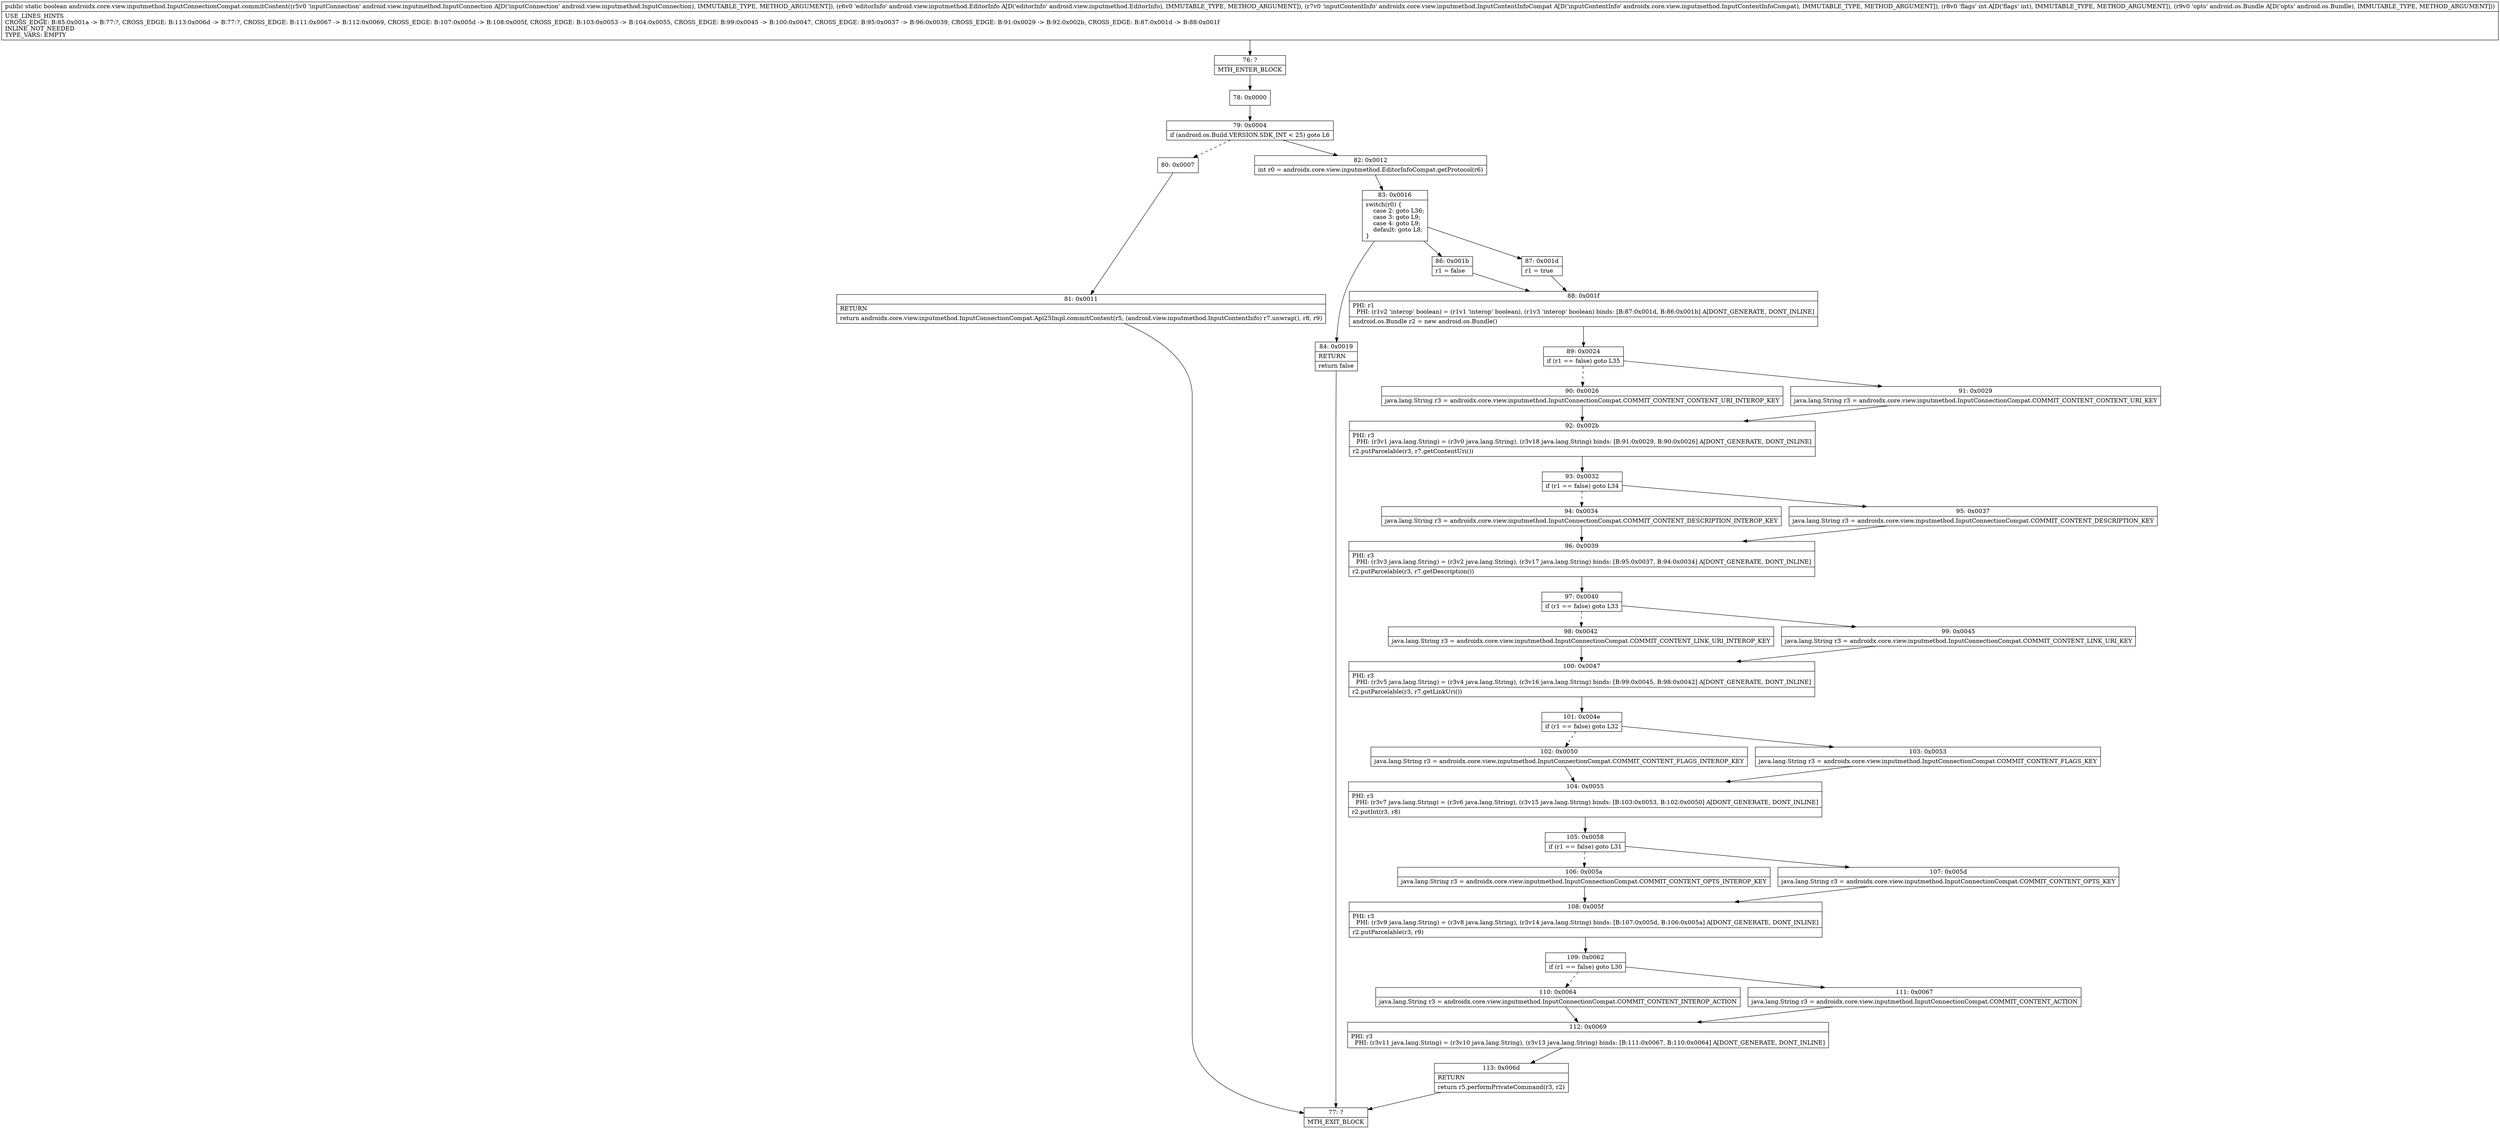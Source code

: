 digraph "CFG forandroidx.core.view.inputmethod.InputConnectionCompat.commitContent(Landroid\/view\/inputmethod\/InputConnection;Landroid\/view\/inputmethod\/EditorInfo;Landroidx\/core\/view\/inputmethod\/InputContentInfoCompat;ILandroid\/os\/Bundle;)Z" {
Node_76 [shape=record,label="{76\:\ ?|MTH_ENTER_BLOCK\l}"];
Node_78 [shape=record,label="{78\:\ 0x0000}"];
Node_79 [shape=record,label="{79\:\ 0x0004|if (android.os.Build.VERSION.SDK_INT \< 25) goto L6\l}"];
Node_80 [shape=record,label="{80\:\ 0x0007}"];
Node_81 [shape=record,label="{81\:\ 0x0011|RETURN\l|return androidx.core.view.inputmethod.InputConnectionCompat.Api25Impl.commitContent(r5, (android.view.inputmethod.InputContentInfo) r7.unwrap(), r8, r9)\l}"];
Node_77 [shape=record,label="{77\:\ ?|MTH_EXIT_BLOCK\l}"];
Node_82 [shape=record,label="{82\:\ 0x0012|int r0 = androidx.core.view.inputmethod.EditorInfoCompat.getProtocol(r6)\l}"];
Node_83 [shape=record,label="{83\:\ 0x0016|switch(r0) \{\l    case 2: goto L36;\l    case 3: goto L9;\l    case 4: goto L9;\l    default: goto L8;\l\}\l}"];
Node_84 [shape=record,label="{84\:\ 0x0019|RETURN\l|return false\l}"];
Node_86 [shape=record,label="{86\:\ 0x001b|r1 = false\l}"];
Node_88 [shape=record,label="{88\:\ 0x001f|PHI: r1 \l  PHI: (r1v2 'interop' boolean) = (r1v1 'interop' boolean), (r1v3 'interop' boolean) binds: [B:87:0x001d, B:86:0x001b] A[DONT_GENERATE, DONT_INLINE]\l|android.os.Bundle r2 = new android.os.Bundle()\l}"];
Node_89 [shape=record,label="{89\:\ 0x0024|if (r1 == false) goto L35\l}"];
Node_90 [shape=record,label="{90\:\ 0x0026|java.lang.String r3 = androidx.core.view.inputmethod.InputConnectionCompat.COMMIT_CONTENT_CONTENT_URI_INTEROP_KEY\l}"];
Node_92 [shape=record,label="{92\:\ 0x002b|PHI: r3 \l  PHI: (r3v1 java.lang.String) = (r3v0 java.lang.String), (r3v18 java.lang.String) binds: [B:91:0x0029, B:90:0x0026] A[DONT_GENERATE, DONT_INLINE]\l|r2.putParcelable(r3, r7.getContentUri())\l}"];
Node_93 [shape=record,label="{93\:\ 0x0032|if (r1 == false) goto L34\l}"];
Node_94 [shape=record,label="{94\:\ 0x0034|java.lang.String r3 = androidx.core.view.inputmethod.InputConnectionCompat.COMMIT_CONTENT_DESCRIPTION_INTEROP_KEY\l}"];
Node_96 [shape=record,label="{96\:\ 0x0039|PHI: r3 \l  PHI: (r3v3 java.lang.String) = (r3v2 java.lang.String), (r3v17 java.lang.String) binds: [B:95:0x0037, B:94:0x0034] A[DONT_GENERATE, DONT_INLINE]\l|r2.putParcelable(r3, r7.getDescription())\l}"];
Node_97 [shape=record,label="{97\:\ 0x0040|if (r1 == false) goto L33\l}"];
Node_98 [shape=record,label="{98\:\ 0x0042|java.lang.String r3 = androidx.core.view.inputmethod.InputConnectionCompat.COMMIT_CONTENT_LINK_URI_INTEROP_KEY\l}"];
Node_100 [shape=record,label="{100\:\ 0x0047|PHI: r3 \l  PHI: (r3v5 java.lang.String) = (r3v4 java.lang.String), (r3v16 java.lang.String) binds: [B:99:0x0045, B:98:0x0042] A[DONT_GENERATE, DONT_INLINE]\l|r2.putParcelable(r3, r7.getLinkUri())\l}"];
Node_101 [shape=record,label="{101\:\ 0x004e|if (r1 == false) goto L32\l}"];
Node_102 [shape=record,label="{102\:\ 0x0050|java.lang.String r3 = androidx.core.view.inputmethod.InputConnectionCompat.COMMIT_CONTENT_FLAGS_INTEROP_KEY\l}"];
Node_104 [shape=record,label="{104\:\ 0x0055|PHI: r3 \l  PHI: (r3v7 java.lang.String) = (r3v6 java.lang.String), (r3v15 java.lang.String) binds: [B:103:0x0053, B:102:0x0050] A[DONT_GENERATE, DONT_INLINE]\l|r2.putInt(r3, r8)\l}"];
Node_105 [shape=record,label="{105\:\ 0x0058|if (r1 == false) goto L31\l}"];
Node_106 [shape=record,label="{106\:\ 0x005a|java.lang.String r3 = androidx.core.view.inputmethod.InputConnectionCompat.COMMIT_CONTENT_OPTS_INTEROP_KEY\l}"];
Node_108 [shape=record,label="{108\:\ 0x005f|PHI: r3 \l  PHI: (r3v9 java.lang.String) = (r3v8 java.lang.String), (r3v14 java.lang.String) binds: [B:107:0x005d, B:106:0x005a] A[DONT_GENERATE, DONT_INLINE]\l|r2.putParcelable(r3, r9)\l}"];
Node_109 [shape=record,label="{109\:\ 0x0062|if (r1 == false) goto L30\l}"];
Node_110 [shape=record,label="{110\:\ 0x0064|java.lang.String r3 = androidx.core.view.inputmethod.InputConnectionCompat.COMMIT_CONTENT_INTEROP_ACTION\l}"];
Node_112 [shape=record,label="{112\:\ 0x0069|PHI: r3 \l  PHI: (r3v11 java.lang.String) = (r3v10 java.lang.String), (r3v13 java.lang.String) binds: [B:111:0x0067, B:110:0x0064] A[DONT_GENERATE, DONT_INLINE]\l}"];
Node_113 [shape=record,label="{113\:\ 0x006d|RETURN\l|return r5.performPrivateCommand(r3, r2)\l}"];
Node_111 [shape=record,label="{111\:\ 0x0067|java.lang.String r3 = androidx.core.view.inputmethod.InputConnectionCompat.COMMIT_CONTENT_ACTION\l}"];
Node_107 [shape=record,label="{107\:\ 0x005d|java.lang.String r3 = androidx.core.view.inputmethod.InputConnectionCompat.COMMIT_CONTENT_OPTS_KEY\l}"];
Node_103 [shape=record,label="{103\:\ 0x0053|java.lang.String r3 = androidx.core.view.inputmethod.InputConnectionCompat.COMMIT_CONTENT_FLAGS_KEY\l}"];
Node_99 [shape=record,label="{99\:\ 0x0045|java.lang.String r3 = androidx.core.view.inputmethod.InputConnectionCompat.COMMIT_CONTENT_LINK_URI_KEY\l}"];
Node_95 [shape=record,label="{95\:\ 0x0037|java.lang.String r3 = androidx.core.view.inputmethod.InputConnectionCompat.COMMIT_CONTENT_DESCRIPTION_KEY\l}"];
Node_91 [shape=record,label="{91\:\ 0x0029|java.lang.String r3 = androidx.core.view.inputmethod.InputConnectionCompat.COMMIT_CONTENT_CONTENT_URI_KEY\l}"];
Node_87 [shape=record,label="{87\:\ 0x001d|r1 = true\l}"];
MethodNode[shape=record,label="{public static boolean androidx.core.view.inputmethod.InputConnectionCompat.commitContent((r5v0 'inputConnection' android.view.inputmethod.InputConnection A[D('inputConnection' android.view.inputmethod.InputConnection), IMMUTABLE_TYPE, METHOD_ARGUMENT]), (r6v0 'editorInfo' android.view.inputmethod.EditorInfo A[D('editorInfo' android.view.inputmethod.EditorInfo), IMMUTABLE_TYPE, METHOD_ARGUMENT]), (r7v0 'inputContentInfo' androidx.core.view.inputmethod.InputContentInfoCompat A[D('inputContentInfo' androidx.core.view.inputmethod.InputContentInfoCompat), IMMUTABLE_TYPE, METHOD_ARGUMENT]), (r8v0 'flags' int A[D('flags' int), IMMUTABLE_TYPE, METHOD_ARGUMENT]), (r9v0 'opts' android.os.Bundle A[D('opts' android.os.Bundle), IMMUTABLE_TYPE, METHOD_ARGUMENT]))  | USE_LINES_HINTS\lCROSS_EDGE: B:85:0x001a \-\> B:77:?, CROSS_EDGE: B:113:0x006d \-\> B:77:?, CROSS_EDGE: B:111:0x0067 \-\> B:112:0x0069, CROSS_EDGE: B:107:0x005d \-\> B:108:0x005f, CROSS_EDGE: B:103:0x0053 \-\> B:104:0x0055, CROSS_EDGE: B:99:0x0045 \-\> B:100:0x0047, CROSS_EDGE: B:95:0x0037 \-\> B:96:0x0039, CROSS_EDGE: B:91:0x0029 \-\> B:92:0x002b, CROSS_EDGE: B:87:0x001d \-\> B:88:0x001f\lINLINE_NOT_NEEDED\lTYPE_VARS: EMPTY\l}"];
MethodNode -> Node_76;Node_76 -> Node_78;
Node_78 -> Node_79;
Node_79 -> Node_80[style=dashed];
Node_79 -> Node_82;
Node_80 -> Node_81;
Node_81 -> Node_77;
Node_82 -> Node_83;
Node_83 -> Node_84;
Node_83 -> Node_86;
Node_83 -> Node_87;
Node_84 -> Node_77;
Node_86 -> Node_88;
Node_88 -> Node_89;
Node_89 -> Node_90[style=dashed];
Node_89 -> Node_91;
Node_90 -> Node_92;
Node_92 -> Node_93;
Node_93 -> Node_94[style=dashed];
Node_93 -> Node_95;
Node_94 -> Node_96;
Node_96 -> Node_97;
Node_97 -> Node_98[style=dashed];
Node_97 -> Node_99;
Node_98 -> Node_100;
Node_100 -> Node_101;
Node_101 -> Node_102[style=dashed];
Node_101 -> Node_103;
Node_102 -> Node_104;
Node_104 -> Node_105;
Node_105 -> Node_106[style=dashed];
Node_105 -> Node_107;
Node_106 -> Node_108;
Node_108 -> Node_109;
Node_109 -> Node_110[style=dashed];
Node_109 -> Node_111;
Node_110 -> Node_112;
Node_112 -> Node_113;
Node_113 -> Node_77;
Node_111 -> Node_112;
Node_107 -> Node_108;
Node_103 -> Node_104;
Node_99 -> Node_100;
Node_95 -> Node_96;
Node_91 -> Node_92;
Node_87 -> Node_88;
}

